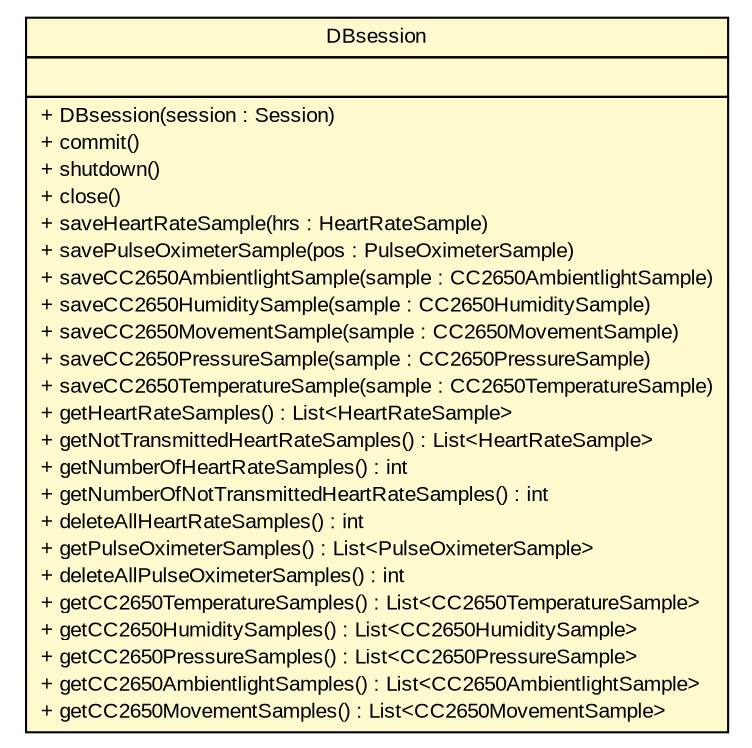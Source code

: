 #!/usr/local/bin/dot
#
# Class diagram 
# Generated by UMLGraph version R5_6 (http://www.umlgraph.org/)
#

digraph G {
	edge [fontname="arial",fontsize=10,labelfontname="arial",labelfontsize=10];
	node [fontname="arial",fontsize=10,shape=plaintext];
	nodesep=0.25;
	ranksep=0.5;
	// de.fhg.fit.biomos.sensorplatform.persistence.DBsession
	c774 [label=<<table title="de.fhg.fit.biomos.sensorplatform.persistence.DBsession" border="0" cellborder="1" cellspacing="0" cellpadding="2" port="p" bgcolor="lemonChiffon" href="./DBsession.html">
		<tr><td><table border="0" cellspacing="0" cellpadding="1">
<tr><td align="center" balign="center"> DBsession </td></tr>
		</table></td></tr>
		<tr><td><table border="0" cellspacing="0" cellpadding="1">
<tr><td align="left" balign="left">  </td></tr>
		</table></td></tr>
		<tr><td><table border="0" cellspacing="0" cellpadding="1">
<tr><td align="left" balign="left"> + DBsession(session : Session) </td></tr>
<tr><td align="left" balign="left"> + commit() </td></tr>
<tr><td align="left" balign="left"> + shutdown() </td></tr>
<tr><td align="left" balign="left"> + close() </td></tr>
<tr><td align="left" balign="left"> + saveHeartRateSample(hrs : HeartRateSample) </td></tr>
<tr><td align="left" balign="left"> + savePulseOximeterSample(pos : PulseOximeterSample) </td></tr>
<tr><td align="left" balign="left"> + saveCC2650AmbientlightSample(sample : CC2650AmbientlightSample) </td></tr>
<tr><td align="left" balign="left"> + saveCC2650HumiditySample(sample : CC2650HumiditySample) </td></tr>
<tr><td align="left" balign="left"> + saveCC2650MovementSample(sample : CC2650MovementSample) </td></tr>
<tr><td align="left" balign="left"> + saveCC2650PressureSample(sample : CC2650PressureSample) </td></tr>
<tr><td align="left" balign="left"> + saveCC2650TemperatureSample(sample : CC2650TemperatureSample) </td></tr>
<tr><td align="left" balign="left"> + getHeartRateSamples() : List&lt;HeartRateSample&gt; </td></tr>
<tr><td align="left" balign="left"> + getNotTransmittedHeartRateSamples() : List&lt;HeartRateSample&gt; </td></tr>
<tr><td align="left" balign="left"> + getNumberOfHeartRateSamples() : int </td></tr>
<tr><td align="left" balign="left"> + getNumberOfNotTransmittedHeartRateSamples() : int </td></tr>
<tr><td align="left" balign="left"> + deleteAllHeartRateSamples() : int </td></tr>
<tr><td align="left" balign="left"> + getPulseOximeterSamples() : List&lt;PulseOximeterSample&gt; </td></tr>
<tr><td align="left" balign="left"> + deleteAllPulseOximeterSamples() : int </td></tr>
<tr><td align="left" balign="left"> + getCC2650TemperatureSamples() : List&lt;CC2650TemperatureSample&gt; </td></tr>
<tr><td align="left" balign="left"> + getCC2650HumiditySamples() : List&lt;CC2650HumiditySample&gt; </td></tr>
<tr><td align="left" balign="left"> + getCC2650PressureSamples() : List&lt;CC2650PressureSample&gt; </td></tr>
<tr><td align="left" balign="left"> + getCC2650AmbientlightSamples() : List&lt;CC2650AmbientlightSample&gt; </td></tr>
<tr><td align="left" balign="left"> + getCC2650MovementSamples() : List&lt;CC2650MovementSample&gt; </td></tr>
		</table></td></tr>
		</table>>, URL="./DBsession.html", fontname="arial", fontcolor="black", fontsize=10.0];
}

